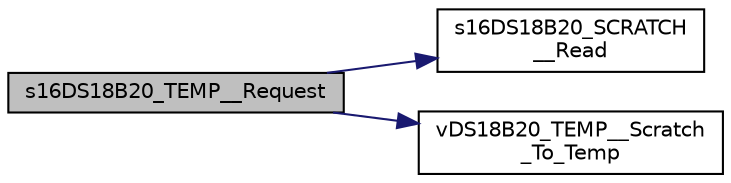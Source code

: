 digraph "s16DS18B20_TEMP__Request"
{
  edge [fontname="Helvetica",fontsize="10",labelfontname="Helvetica",labelfontsize="10"];
  node [fontname="Helvetica",fontsize="10",shape=record];
  rankdir="LR";
  Node1 [label="s16DS18B20_TEMP__Request",height=0.2,width=0.4,color="black", fillcolor="grey75", style="filled", fontcolor="black"];
  Node1 -> Node2 [color="midnightblue",fontsize="10",style="solid",fontname="Helvetica"];
  Node2 [label="s16DS18B20_SCRATCH\l__Read",height=0.2,width=0.4,color="black", fillcolor="white", style="filled",URL="$group___d_s18_b20_____s_c_r_a_t_c_h_p_a_d.html#gad0c45b626f3b1bfdcc210cbfc105a526",tooltip="Read the scratch memory, 9 bytes. "];
  Node1 -> Node3 [color="midnightblue",fontsize="10",style="solid",fontname="Helvetica"];
  Node3 [label="vDS18B20_TEMP__Scratch\l_To_Temp",height=0.2,width=0.4,color="black", fillcolor="white", style="filled",URL="$group___d_s18_b20_____t_e_m_p_e_r_a_t_u_r_e.html#gaa3b0ab54badd49727ff533876b0b35c8",tooltip="Convert scratchpad to temperature Takes the two temp bytes in the scratchpad and converts to floating..."];
}
